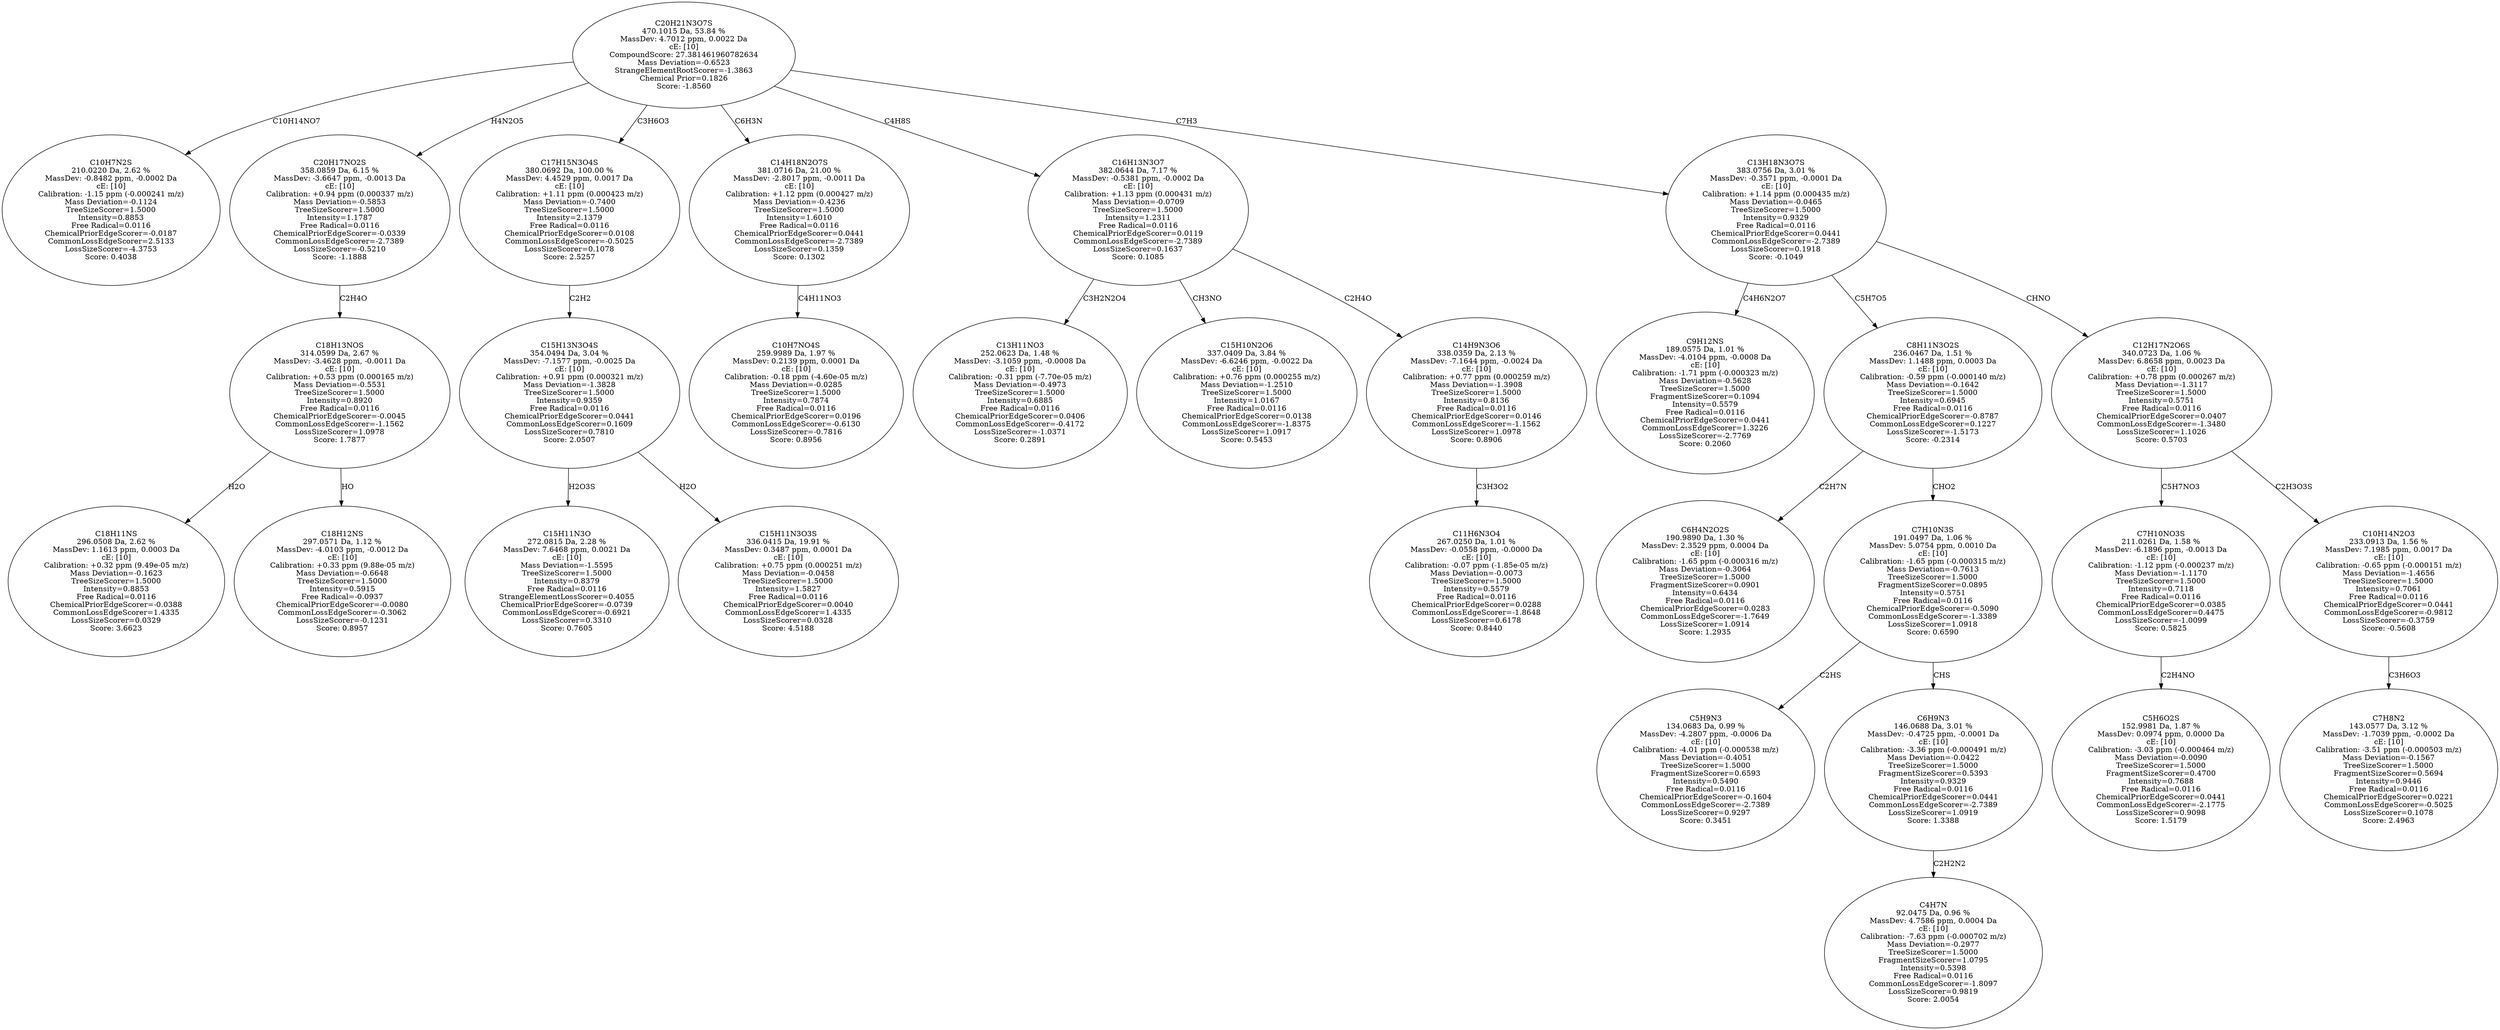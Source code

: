 strict digraph {
v1 [label="C10H7N2S\n210.0220 Da, 2.62 %\nMassDev: -0.8482 ppm, -0.0002 Da\ncE: [10]\nCalibration: -1.15 ppm (-0.000241 m/z)\nMass Deviation=-0.1124\nTreeSizeScorer=1.5000\nIntensity=0.8853\nFree Radical=0.0116\nChemicalPriorEdgeScorer=-0.0187\nCommonLossEdgeScorer=2.5133\nLossSizeScorer=-4.3753\nScore: 0.4038"];
v2 [label="C18H11NS\n296.0508 Da, 2.62 %\nMassDev: 1.1613 ppm, 0.0003 Da\ncE: [10]\nCalibration: +0.32 ppm (9.49e-05 m/z)\nMass Deviation=-0.1623\nTreeSizeScorer=1.5000\nIntensity=0.8853\nFree Radical=0.0116\nChemicalPriorEdgeScorer=-0.0388\nCommonLossEdgeScorer=1.4335\nLossSizeScorer=0.0329\nScore: 3.6623"];
v3 [label="C18H12NS\n297.0571 Da, 1.12 %\nMassDev: -4.0103 ppm, -0.0012 Da\ncE: [10]\nCalibration: +0.33 ppm (9.88e-05 m/z)\nMass Deviation=-0.6648\nTreeSizeScorer=1.5000\nIntensity=0.5915\nFree Radical=-0.0937\nChemicalPriorEdgeScorer=-0.0080\nCommonLossEdgeScorer=-0.3062\nLossSizeScorer=-0.1231\nScore: 0.8957"];
v4 [label="C18H13NOS\n314.0599 Da, 2.67 %\nMassDev: -3.4628 ppm, -0.0011 Da\ncE: [10]\nCalibration: +0.53 ppm (0.000165 m/z)\nMass Deviation=-0.5531\nTreeSizeScorer=1.5000\nIntensity=0.8920\nFree Radical=0.0116\nChemicalPriorEdgeScorer=-0.0045\nCommonLossEdgeScorer=-1.1562\nLossSizeScorer=1.0978\nScore: 1.7877"];
v5 [label="C20H17NO2S\n358.0859 Da, 6.15 %\nMassDev: -3.6647 ppm, -0.0013 Da\ncE: [10]\nCalibration: +0.94 ppm (0.000337 m/z)\nMass Deviation=-0.5853\nTreeSizeScorer=1.5000\nIntensity=1.1787\nFree Radical=0.0116\nChemicalPriorEdgeScorer=-0.0339\nCommonLossEdgeScorer=-2.7389\nLossSizeScorer=-0.5210\nScore: -1.1888"];
v6 [label="C15H11N3O\n272.0815 Da, 2.28 %\nMassDev: 7.6468 ppm, 0.0021 Da\ncE: [10]\nMass Deviation=-1.5595\nTreeSizeScorer=1.5000\nIntensity=0.8379\nFree Radical=0.0116\nStrangeElementLossScorer=0.4055\nChemicalPriorEdgeScorer=-0.0739\nCommonLossEdgeScorer=-0.6921\nLossSizeScorer=0.3310\nScore: 0.7605"];
v7 [label="C15H11N3O3S\n336.0415 Da, 19.91 %\nMassDev: 0.3487 ppm, 0.0001 Da\ncE: [10]\nCalibration: +0.75 ppm (0.000251 m/z)\nMass Deviation=-0.0458\nTreeSizeScorer=1.5000\nIntensity=1.5827\nFree Radical=0.0116\nChemicalPriorEdgeScorer=0.0040\nCommonLossEdgeScorer=1.4335\nLossSizeScorer=0.0328\nScore: 4.5188"];
v8 [label="C15H13N3O4S\n354.0494 Da, 3.04 %\nMassDev: -7.1577 ppm, -0.0025 Da\ncE: [10]\nCalibration: +0.91 ppm (0.000321 m/z)\nMass Deviation=-1.3828\nTreeSizeScorer=1.5000\nIntensity=0.9359\nFree Radical=0.0116\nChemicalPriorEdgeScorer=0.0441\nCommonLossEdgeScorer=0.1609\nLossSizeScorer=0.7810\nScore: 2.0507"];
v9 [label="C17H15N3O4S\n380.0692 Da, 100.00 %\nMassDev: 4.4529 ppm, 0.0017 Da\ncE: [10]\nCalibration: +1.11 ppm (0.000423 m/z)\nMass Deviation=-0.7400\nTreeSizeScorer=1.5000\nIntensity=2.1379\nFree Radical=0.0116\nChemicalPriorEdgeScorer=0.0108\nCommonLossEdgeScorer=-0.5025\nLossSizeScorer=0.1078\nScore: 2.5257"];
v10 [label="C10H7NO4S\n259.9989 Da, 1.97 %\nMassDev: 0.2139 ppm, 0.0001 Da\ncE: [10]\nCalibration: -0.18 ppm (-4.60e-05 m/z)\nMass Deviation=-0.0285\nTreeSizeScorer=1.5000\nIntensity=0.7874\nFree Radical=0.0116\nChemicalPriorEdgeScorer=0.0196\nCommonLossEdgeScorer=-0.6130\nLossSizeScorer=-0.7816\nScore: 0.8956"];
v11 [label="C14H18N2O7S\n381.0716 Da, 21.00 %\nMassDev: -2.8017 ppm, -0.0011 Da\ncE: [10]\nCalibration: +1.12 ppm (0.000427 m/z)\nMass Deviation=-0.4236\nTreeSizeScorer=1.5000\nIntensity=1.6010\nFree Radical=0.0116\nChemicalPriorEdgeScorer=0.0441\nCommonLossEdgeScorer=-2.7389\nLossSizeScorer=0.1359\nScore: 0.1302"];
v12 [label="C13H11NO3\n252.0623 Da, 1.48 %\nMassDev: -3.1059 ppm, -0.0008 Da\ncE: [10]\nCalibration: -0.31 ppm (-7.70e-05 m/z)\nMass Deviation=-0.4973\nTreeSizeScorer=1.5000\nIntensity=0.6885\nFree Radical=0.0116\nChemicalPriorEdgeScorer=0.0406\nCommonLossEdgeScorer=-0.4172\nLossSizeScorer=-1.0371\nScore: 0.2891"];
v13 [label="C15H10N2O6\n337.0409 Da, 3.84 %\nMassDev: -6.6246 ppm, -0.0022 Da\ncE: [10]\nCalibration: +0.76 ppm (0.000255 m/z)\nMass Deviation=-1.2510\nTreeSizeScorer=1.5000\nIntensity=1.0167\nFree Radical=0.0116\nChemicalPriorEdgeScorer=0.0138\nCommonLossEdgeScorer=-1.8375\nLossSizeScorer=1.0917\nScore: 0.5453"];
v14 [label="C11H6N3O4\n267.0250 Da, 1.01 %\nMassDev: -0.0558 ppm, -0.0000 Da\ncE: [10]\nCalibration: -0.07 ppm (-1.85e-05 m/z)\nMass Deviation=-0.0073\nTreeSizeScorer=1.5000\nIntensity=0.5579\nFree Radical=0.0116\nChemicalPriorEdgeScorer=0.0288\nCommonLossEdgeScorer=-1.8648\nLossSizeScorer=0.6178\nScore: 0.8440"];
v15 [label="C14H9N3O6\n338.0359 Da, 2.13 %\nMassDev: -7.1644 ppm, -0.0024 Da\ncE: [10]\nCalibration: +0.77 ppm (0.000259 m/z)\nMass Deviation=-1.3908\nTreeSizeScorer=1.5000\nIntensity=0.8136\nFree Radical=0.0116\nChemicalPriorEdgeScorer=0.0146\nCommonLossEdgeScorer=-1.1562\nLossSizeScorer=1.0978\nScore: 0.8906"];
v16 [label="C16H13N3O7\n382.0644 Da, 7.17 %\nMassDev: -0.5381 ppm, -0.0002 Da\ncE: [10]\nCalibration: +1.13 ppm (0.000431 m/z)\nMass Deviation=-0.0709\nTreeSizeScorer=1.5000\nIntensity=1.2311\nFree Radical=0.0116\nChemicalPriorEdgeScorer=0.0119\nCommonLossEdgeScorer=-2.7389\nLossSizeScorer=0.1637\nScore: 0.1085"];
v17 [label="C9H12NS\n189.0575 Da, 1.01 %\nMassDev: -4.0104 ppm, -0.0008 Da\ncE: [10]\nCalibration: -1.71 ppm (-0.000323 m/z)\nMass Deviation=-0.5628\nTreeSizeScorer=1.5000\nFragmentSizeScorer=0.1094\nIntensity=0.5579\nFree Radical=0.0116\nChemicalPriorEdgeScorer=0.0441\nCommonLossEdgeScorer=1.3226\nLossSizeScorer=-2.7769\nScore: 0.2060"];
v18 [label="C6H4N2O2S\n190.9890 Da, 1.30 %\nMassDev: 2.3529 ppm, 0.0004 Da\ncE: [10]\nCalibration: -1.65 ppm (-0.000316 m/z)\nMass Deviation=-0.3064\nTreeSizeScorer=1.5000\nFragmentSizeScorer=0.0901\nIntensity=0.6434\nFree Radical=0.0116\nChemicalPriorEdgeScorer=0.0283\nCommonLossEdgeScorer=-1.7649\nLossSizeScorer=1.0914\nScore: 1.2935"];
v19 [label="C5H9N3\n134.0683 Da, 0.99 %\nMassDev: -4.2807 ppm, -0.0006 Da\ncE: [10]\nCalibration: -4.01 ppm (-0.000538 m/z)\nMass Deviation=-0.4051\nTreeSizeScorer=1.5000\nFragmentSizeScorer=0.6593\nIntensity=0.5490\nFree Radical=0.0116\nChemicalPriorEdgeScorer=-0.1604\nCommonLossEdgeScorer=-2.7389\nLossSizeScorer=0.9297\nScore: 0.3451"];
v20 [label="C4H7N\n92.0475 Da, 0.96 %\nMassDev: 4.7586 ppm, 0.0004 Da\ncE: [10]\nCalibration: -7.63 ppm (-0.000702 m/z)\nMass Deviation=-0.2977\nTreeSizeScorer=1.5000\nFragmentSizeScorer=1.0795\nIntensity=0.5398\nFree Radical=0.0116\nCommonLossEdgeScorer=-1.8097\nLossSizeScorer=0.9819\nScore: 2.0054"];
v21 [label="C6H9N3\n146.0688 Da, 3.01 %\nMassDev: -0.4725 ppm, -0.0001 Da\ncE: [10]\nCalibration: -3.36 ppm (-0.000491 m/z)\nMass Deviation=-0.0422\nTreeSizeScorer=1.5000\nFragmentSizeScorer=0.5393\nIntensity=0.9329\nFree Radical=0.0116\nChemicalPriorEdgeScorer=0.0441\nCommonLossEdgeScorer=-2.7389\nLossSizeScorer=1.0919\nScore: 1.3388"];
v22 [label="C7H10N3S\n191.0497 Da, 1.06 %\nMassDev: 5.0754 ppm, 0.0010 Da\ncE: [10]\nCalibration: -1.65 ppm (-0.000315 m/z)\nMass Deviation=-0.7613\nTreeSizeScorer=1.5000\nFragmentSizeScorer=0.0895\nIntensity=0.5751\nFree Radical=0.0116\nChemicalPriorEdgeScorer=-0.5090\nCommonLossEdgeScorer=-1.3389\nLossSizeScorer=1.0918\nScore: 0.6590"];
v23 [label="C8H11N3O2S\n236.0467 Da, 1.51 %\nMassDev: 1.1488 ppm, 0.0003 Da\ncE: [10]\nCalibration: -0.59 ppm (-0.000140 m/z)\nMass Deviation=-0.1642\nTreeSizeScorer=1.5000\nIntensity=0.6945\nFree Radical=0.0116\nChemicalPriorEdgeScorer=-0.8787\nCommonLossEdgeScorer=0.1227\nLossSizeScorer=-1.5173\nScore: -0.2314"];
v24 [label="C5H6O2S\n152.9981 Da, 1.87 %\nMassDev: 0.0974 ppm, 0.0000 Da\ncE: [10]\nCalibration: -3.03 ppm (-0.000464 m/z)\nMass Deviation=-0.0090\nTreeSizeScorer=1.5000\nFragmentSizeScorer=0.4700\nIntensity=0.7688\nFree Radical=0.0116\nChemicalPriorEdgeScorer=0.0441\nCommonLossEdgeScorer=-2.1775\nLossSizeScorer=0.9098\nScore: 1.5179"];
v25 [label="C7H10NO3S\n211.0261 Da, 1.58 %\nMassDev: -6.1896 ppm, -0.0013 Da\ncE: [10]\nCalibration: -1.12 ppm (-0.000237 m/z)\nMass Deviation=-1.1170\nTreeSizeScorer=1.5000\nIntensity=0.7118\nFree Radical=0.0116\nChemicalPriorEdgeScorer=0.0385\nCommonLossEdgeScorer=0.4475\nLossSizeScorer=-1.0099\nScore: 0.5825"];
v26 [label="C7H8N2\n143.0577 Da, 3.12 %\nMassDev: -1.7039 ppm, -0.0002 Da\ncE: [10]\nCalibration: -3.51 ppm (-0.000503 m/z)\nMass Deviation=-0.1567\nTreeSizeScorer=1.5000\nFragmentSizeScorer=0.5694\nIntensity=0.9446\nFree Radical=0.0116\nChemicalPriorEdgeScorer=0.0221\nCommonLossEdgeScorer=-0.5025\nLossSizeScorer=0.1078\nScore: 2.4963"];
v27 [label="C10H14N2O3\n233.0913 Da, 1.56 %\nMassDev: 7.1985 ppm, 0.0017 Da\ncE: [10]\nCalibration: -0.65 ppm (-0.000151 m/z)\nMass Deviation=-1.4656\nTreeSizeScorer=1.5000\nIntensity=0.7061\nFree Radical=0.0116\nChemicalPriorEdgeScorer=0.0441\nCommonLossEdgeScorer=-0.9812\nLossSizeScorer=-0.3759\nScore: -0.5608"];
v28 [label="C12H17N2O6S\n340.0723 Da, 1.06 %\nMassDev: 6.8658 ppm, 0.0023 Da\ncE: [10]\nCalibration: +0.78 ppm (0.000267 m/z)\nMass Deviation=-1.3117\nTreeSizeScorer=1.5000\nIntensity=0.5751\nFree Radical=0.0116\nChemicalPriorEdgeScorer=0.0407\nCommonLossEdgeScorer=-1.3480\nLossSizeScorer=1.1026\nScore: 0.5703"];
v29 [label="C13H18N3O7S\n383.0756 Da, 3.01 %\nMassDev: -0.3571 ppm, -0.0001 Da\ncE: [10]\nCalibration: +1.14 ppm (0.000435 m/z)\nMass Deviation=-0.0465\nTreeSizeScorer=1.5000\nIntensity=0.9329\nFree Radical=0.0116\nChemicalPriorEdgeScorer=0.0441\nCommonLossEdgeScorer=-2.7389\nLossSizeScorer=0.1918\nScore: -0.1049"];
v30 [label="C20H21N3O7S\n470.1015 Da, 53.84 %\nMassDev: 4.7012 ppm, 0.0022 Da\ncE: [10]\nCompoundScore: 27.381461960782634\nMass Deviation=-0.6523\nStrangeElementRootScorer=-1.3863\nChemical Prior=0.1826\nScore: -1.8560"];
v30 -> v1 [label="C10H14NO7"];
v4 -> v2 [label="H2O"];
v4 -> v3 [label="HO"];
v5 -> v4 [label="C2H4O"];
v30 -> v5 [label="H4N2O5"];
v8 -> v6 [label="H2O3S"];
v8 -> v7 [label="H2O"];
v9 -> v8 [label="C2H2"];
v30 -> v9 [label="C3H6O3"];
v11 -> v10 [label="C4H11NO3"];
v30 -> v11 [label="C6H3N"];
v16 -> v12 [label="C3H2N2O4"];
v16 -> v13 [label="CH3NO"];
v15 -> v14 [label="C3H3O2"];
v16 -> v15 [label="C2H4O"];
v30 -> v16 [label="C4H8S"];
v29 -> v17 [label="C4H6N2O7"];
v23 -> v18 [label="C2H7N"];
v22 -> v19 [label="C2HS"];
v21 -> v20 [label="C2H2N2"];
v22 -> v21 [label="CHS"];
v23 -> v22 [label="CHO2"];
v29 -> v23 [label="C5H7O5"];
v25 -> v24 [label="C2H4NO"];
v28 -> v25 [label="C5H7NO3"];
v27 -> v26 [label="C3H6O3"];
v28 -> v27 [label="C2H3O3S"];
v29 -> v28 [label="CHNO"];
v30 -> v29 [label="C7H3"];
}
